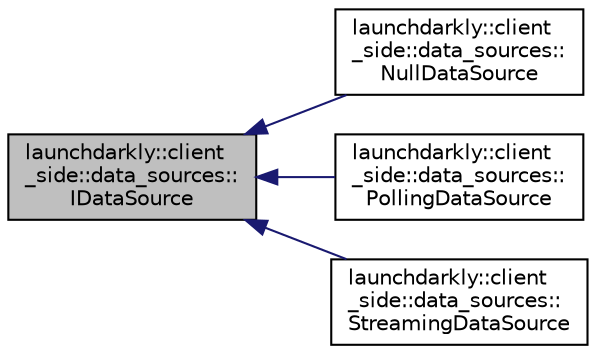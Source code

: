 digraph "launchdarkly::client_side::data_sources::IDataSource"
{
 // LATEX_PDF_SIZE
  edge [fontname="Helvetica",fontsize="10",labelfontname="Helvetica",labelfontsize="10"];
  node [fontname="Helvetica",fontsize="10",shape=record];
  rankdir="LR";
  Node1 [label="launchdarkly::client\l_side::data_sources::\lIDataSource",height=0.2,width=0.4,color="black", fillcolor="grey75", style="filled", fontcolor="black",tooltip=" "];
  Node1 -> Node2 [dir="back",color="midnightblue",fontsize="10",style="solid"];
  Node2 [label="launchdarkly::client\l_side::data_sources::\lNullDataSource",height=0.2,width=0.4,color="black", fillcolor="white", style="filled",URL="$classlaunchdarkly_1_1client__side_1_1data__sources_1_1NullDataSource.html",tooltip=" "];
  Node1 -> Node3 [dir="back",color="midnightblue",fontsize="10",style="solid"];
  Node3 [label="launchdarkly::client\l_side::data_sources::\lPollingDataSource",height=0.2,width=0.4,color="black", fillcolor="white", style="filled",URL="$classlaunchdarkly_1_1client__side_1_1data__sources_1_1PollingDataSource.html",tooltip=" "];
  Node1 -> Node4 [dir="back",color="midnightblue",fontsize="10",style="solid"];
  Node4 [label="launchdarkly::client\l_side::data_sources::\lStreamingDataSource",height=0.2,width=0.4,color="black", fillcolor="white", style="filled",URL="$classlaunchdarkly_1_1client__side_1_1data__sources_1_1StreamingDataSource.html",tooltip=" "];
}
